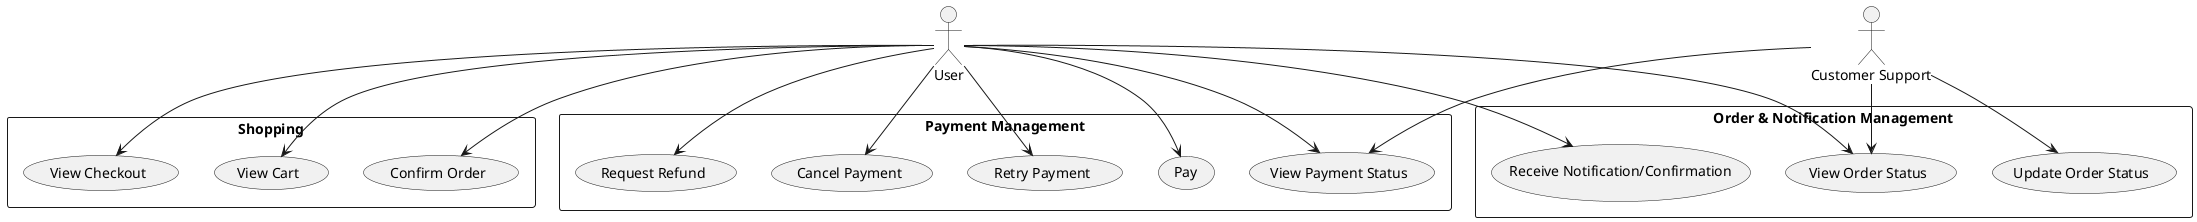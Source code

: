 @startuml UseCaseDiagram
actor User
actor "Customer Support" as CS

rectangle "Shopping" {
  (View Cart) as VC
  (View Checkout) as VCH
  (Confirm Order) as CO
  User --> VC
  User --> VCH
  User --> CO
}

rectangle "Payment Management" {
  (Pay) as Pay
  (Retry Payment) as RP
  (Cancel Payment) as CP
  (Request Refund) as RR
  (View Payment Status) as VPS
  User --> Pay
  User --> RP
  User --> CP
  User --> RR
  User --> VPS
  CS --> VPS
}

rectangle "Order & Notification Management" {
  (Update Order Status) as UOS
  (View Order Status) as VOS
  (Receive Notification/Confirmation) as RNC
  User --> VOS
  User --> RNC
  CS --> VOS
  CS --> UOS
}

@enduml